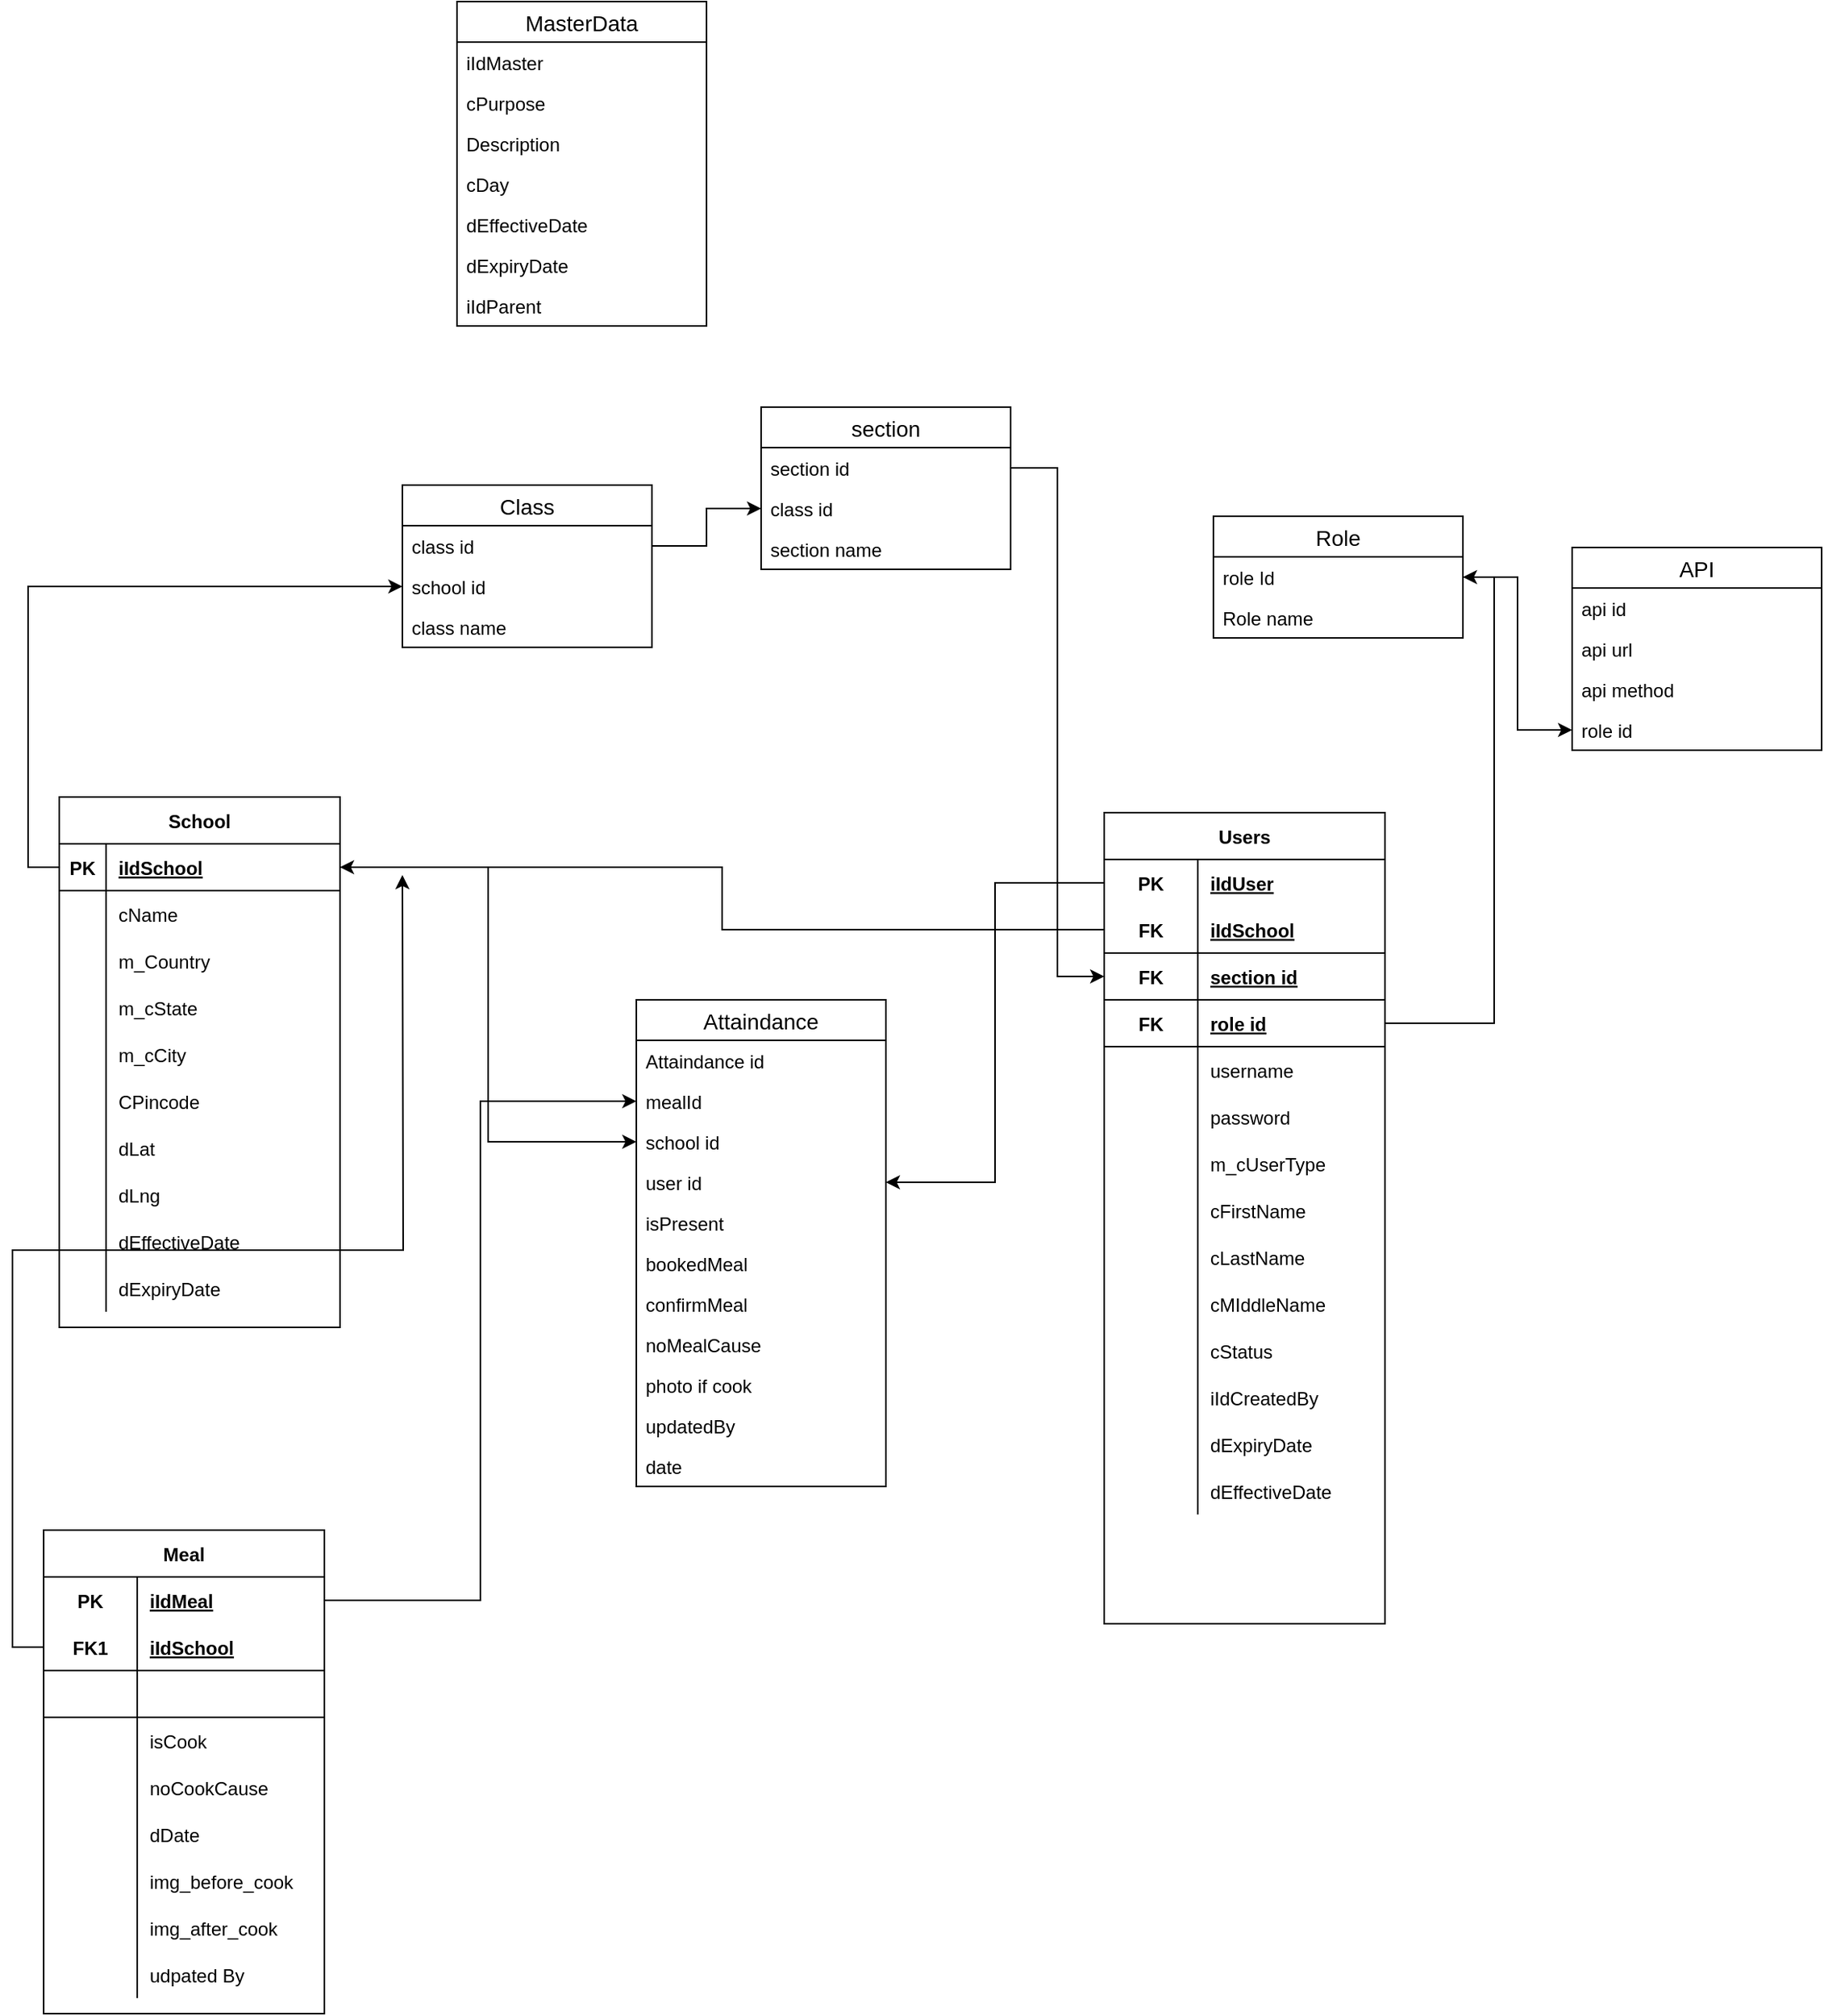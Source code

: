 <mxfile version="13.6.0" type="device"><diagram id="r-a2oNN50gfnunZ4ay-K" name="Page-1"><mxGraphModel dx="1958" dy="1501" grid="1" gridSize="10" guides="1" tooltips="1" connect="1" arrows="1" fold="1" page="1" pageScale="1" pageWidth="850" pageHeight="1100" math="0" shadow="0"><root><mxCell id="0"/><mxCell id="1" parent="0"/><mxCell id="1JGMLZ-4Tz2PDrWCv4mW-20" value="School" style="shape=table;startSize=30;container=1;collapsible=1;childLayout=tableLayout;fixedRows=1;rowLines=0;fontStyle=1;align=center;resizeLast=1;" parent="1" vertex="1"><mxGeometry x="10" y="-40" width="180" height="340" as="geometry"/></mxCell><mxCell id="1JGMLZ-4Tz2PDrWCv4mW-21" value="" style="shape=partialRectangle;collapsible=0;dropTarget=0;pointerEvents=0;fillColor=none;top=0;left=0;bottom=1;right=0;points=[[0,0.5],[1,0.5]];portConstraint=eastwest;" parent="1JGMLZ-4Tz2PDrWCv4mW-20" vertex="1"><mxGeometry y="30" width="180" height="30" as="geometry"/></mxCell><mxCell id="1JGMLZ-4Tz2PDrWCv4mW-22" value="PK" style="shape=partialRectangle;connectable=0;fillColor=none;top=0;left=0;bottom=0;right=0;fontStyle=1;overflow=hidden;" parent="1JGMLZ-4Tz2PDrWCv4mW-21" vertex="1"><mxGeometry width="30" height="30" as="geometry"/></mxCell><mxCell id="1JGMLZ-4Tz2PDrWCv4mW-23" value="iIdSchool" style="shape=partialRectangle;connectable=0;fillColor=none;top=0;left=0;bottom=0;right=0;align=left;spacingLeft=6;fontStyle=5;overflow=hidden;" parent="1JGMLZ-4Tz2PDrWCv4mW-21" vertex="1"><mxGeometry x="30" width="150" height="30" as="geometry"/></mxCell><mxCell id="1JGMLZ-4Tz2PDrWCv4mW-24" value="" style="shape=partialRectangle;collapsible=0;dropTarget=0;pointerEvents=0;fillColor=none;top=0;left=0;bottom=0;right=0;points=[[0,0.5],[1,0.5]];portConstraint=eastwest;" parent="1JGMLZ-4Tz2PDrWCv4mW-20" vertex="1"><mxGeometry y="60" width="180" height="30" as="geometry"/></mxCell><mxCell id="1JGMLZ-4Tz2PDrWCv4mW-25" value="" style="shape=partialRectangle;connectable=0;fillColor=none;top=0;left=0;bottom=0;right=0;editable=1;overflow=hidden;" parent="1JGMLZ-4Tz2PDrWCv4mW-24" vertex="1"><mxGeometry width="30" height="30" as="geometry"/></mxCell><mxCell id="1JGMLZ-4Tz2PDrWCv4mW-26" value="cName" style="shape=partialRectangle;connectable=0;fillColor=none;top=0;left=0;bottom=0;right=0;align=left;spacingLeft=6;overflow=hidden;" parent="1JGMLZ-4Tz2PDrWCv4mW-24" vertex="1"><mxGeometry x="30" width="150" height="30" as="geometry"/></mxCell><mxCell id="1JGMLZ-4Tz2PDrWCv4mW-27" value="" style="shape=partialRectangle;collapsible=0;dropTarget=0;pointerEvents=0;fillColor=none;top=0;left=0;bottom=0;right=0;points=[[0,0.5],[1,0.5]];portConstraint=eastwest;" parent="1JGMLZ-4Tz2PDrWCv4mW-20" vertex="1"><mxGeometry y="90" width="180" height="30" as="geometry"/></mxCell><mxCell id="1JGMLZ-4Tz2PDrWCv4mW-28" value="" style="shape=partialRectangle;connectable=0;fillColor=none;top=0;left=0;bottom=0;right=0;editable=1;overflow=hidden;" parent="1JGMLZ-4Tz2PDrWCv4mW-27" vertex="1"><mxGeometry width="30" height="30" as="geometry"/></mxCell><mxCell id="1JGMLZ-4Tz2PDrWCv4mW-29" value="m_Country" style="shape=partialRectangle;connectable=0;fillColor=none;top=0;left=0;bottom=0;right=0;align=left;spacingLeft=6;overflow=hidden;" parent="1JGMLZ-4Tz2PDrWCv4mW-27" vertex="1"><mxGeometry x="30" width="150" height="30" as="geometry"/></mxCell><mxCell id="1JGMLZ-4Tz2PDrWCv4mW-30" value="" style="shape=partialRectangle;collapsible=0;dropTarget=0;pointerEvents=0;fillColor=none;top=0;left=0;bottom=0;right=0;points=[[0,0.5],[1,0.5]];portConstraint=eastwest;" parent="1JGMLZ-4Tz2PDrWCv4mW-20" vertex="1"><mxGeometry y="120" width="180" height="30" as="geometry"/></mxCell><mxCell id="1JGMLZ-4Tz2PDrWCv4mW-31" value="" style="shape=partialRectangle;connectable=0;fillColor=none;top=0;left=0;bottom=0;right=0;editable=1;overflow=hidden;" parent="1JGMLZ-4Tz2PDrWCv4mW-30" vertex="1"><mxGeometry width="30" height="30" as="geometry"/></mxCell><mxCell id="1JGMLZ-4Tz2PDrWCv4mW-32" value="m_cState" style="shape=partialRectangle;connectable=0;fillColor=none;top=0;left=0;bottom=0;right=0;align=left;spacingLeft=6;overflow=hidden;" parent="1JGMLZ-4Tz2PDrWCv4mW-30" vertex="1"><mxGeometry x="30" width="150" height="30" as="geometry"/></mxCell><mxCell id="1JGMLZ-4Tz2PDrWCv4mW-33" value="" style="shape=partialRectangle;collapsible=0;dropTarget=0;pointerEvents=0;fillColor=none;top=0;left=0;bottom=0;right=0;points=[[0,0.5],[1,0.5]];portConstraint=eastwest;" parent="1JGMLZ-4Tz2PDrWCv4mW-20" vertex="1"><mxGeometry y="150" width="180" height="30" as="geometry"/></mxCell><mxCell id="1JGMLZ-4Tz2PDrWCv4mW-34" value="" style="shape=partialRectangle;connectable=0;fillColor=none;top=0;left=0;bottom=0;right=0;editable=1;overflow=hidden;" parent="1JGMLZ-4Tz2PDrWCv4mW-33" vertex="1"><mxGeometry width="30" height="30" as="geometry"/></mxCell><mxCell id="1JGMLZ-4Tz2PDrWCv4mW-35" value="m_cCity" style="shape=partialRectangle;connectable=0;fillColor=none;top=0;left=0;bottom=0;right=0;align=left;spacingLeft=6;overflow=hidden;" parent="1JGMLZ-4Tz2PDrWCv4mW-33" vertex="1"><mxGeometry x="30" width="150" height="30" as="geometry"/></mxCell><mxCell id="1JGMLZ-4Tz2PDrWCv4mW-36" value="" style="shape=partialRectangle;collapsible=0;dropTarget=0;pointerEvents=0;fillColor=none;top=0;left=0;bottom=0;right=0;points=[[0,0.5],[1,0.5]];portConstraint=eastwest;" parent="1JGMLZ-4Tz2PDrWCv4mW-20" vertex="1"><mxGeometry y="180" width="180" height="30" as="geometry"/></mxCell><mxCell id="1JGMLZ-4Tz2PDrWCv4mW-37" value="" style="shape=partialRectangle;connectable=0;fillColor=none;top=0;left=0;bottom=0;right=0;editable=1;overflow=hidden;" parent="1JGMLZ-4Tz2PDrWCv4mW-36" vertex="1"><mxGeometry width="30" height="30" as="geometry"/></mxCell><mxCell id="1JGMLZ-4Tz2PDrWCv4mW-38" value="CPincode" style="shape=partialRectangle;connectable=0;fillColor=none;top=0;left=0;bottom=0;right=0;align=left;spacingLeft=6;overflow=hidden;" parent="1JGMLZ-4Tz2PDrWCv4mW-36" vertex="1"><mxGeometry x="30" width="150" height="30" as="geometry"/></mxCell><mxCell id="1JGMLZ-4Tz2PDrWCv4mW-39" value="" style="shape=partialRectangle;collapsible=0;dropTarget=0;pointerEvents=0;fillColor=none;top=0;left=0;bottom=0;right=0;points=[[0,0.5],[1,0.5]];portConstraint=eastwest;" parent="1JGMLZ-4Tz2PDrWCv4mW-20" vertex="1"><mxGeometry y="210" width="180" height="30" as="geometry"/></mxCell><mxCell id="1JGMLZ-4Tz2PDrWCv4mW-40" value="" style="shape=partialRectangle;connectable=0;fillColor=none;top=0;left=0;bottom=0;right=0;editable=1;overflow=hidden;" parent="1JGMLZ-4Tz2PDrWCv4mW-39" vertex="1"><mxGeometry width="30" height="30" as="geometry"/></mxCell><mxCell id="1JGMLZ-4Tz2PDrWCv4mW-41" value="dLat" style="shape=partialRectangle;connectable=0;fillColor=none;top=0;left=0;bottom=0;right=0;align=left;spacingLeft=6;overflow=hidden;" parent="1JGMLZ-4Tz2PDrWCv4mW-39" vertex="1"><mxGeometry x="30" width="150" height="30" as="geometry"/></mxCell><mxCell id="1JGMLZ-4Tz2PDrWCv4mW-42" value="" style="shape=partialRectangle;collapsible=0;dropTarget=0;pointerEvents=0;fillColor=none;top=0;left=0;bottom=0;right=0;points=[[0,0.5],[1,0.5]];portConstraint=eastwest;" parent="1JGMLZ-4Tz2PDrWCv4mW-20" vertex="1"><mxGeometry y="240" width="180" height="30" as="geometry"/></mxCell><mxCell id="1JGMLZ-4Tz2PDrWCv4mW-43" value="" style="shape=partialRectangle;connectable=0;fillColor=none;top=0;left=0;bottom=0;right=0;editable=1;overflow=hidden;" parent="1JGMLZ-4Tz2PDrWCv4mW-42" vertex="1"><mxGeometry width="30" height="30" as="geometry"/></mxCell><mxCell id="1JGMLZ-4Tz2PDrWCv4mW-44" value="dLng" style="shape=partialRectangle;connectable=0;fillColor=none;top=0;left=0;bottom=0;right=0;align=left;spacingLeft=6;overflow=hidden;" parent="1JGMLZ-4Tz2PDrWCv4mW-42" vertex="1"><mxGeometry x="30" width="150" height="30" as="geometry"/></mxCell><mxCell id="1JGMLZ-4Tz2PDrWCv4mW-45" value="" style="shape=partialRectangle;collapsible=0;dropTarget=0;pointerEvents=0;fillColor=none;top=0;left=0;bottom=0;right=0;points=[[0,0.5],[1,0.5]];portConstraint=eastwest;" parent="1JGMLZ-4Tz2PDrWCv4mW-20" vertex="1"><mxGeometry y="270" width="180" height="30" as="geometry"/></mxCell><mxCell id="1JGMLZ-4Tz2PDrWCv4mW-46" value="" style="shape=partialRectangle;connectable=0;fillColor=none;top=0;left=0;bottom=0;right=0;editable=1;overflow=hidden;" parent="1JGMLZ-4Tz2PDrWCv4mW-45" vertex="1"><mxGeometry width="30" height="30" as="geometry"/></mxCell><mxCell id="1JGMLZ-4Tz2PDrWCv4mW-47" value="dEffectiveDate" style="shape=partialRectangle;connectable=0;fillColor=none;top=0;left=0;bottom=0;right=0;align=left;spacingLeft=6;overflow=hidden;" parent="1JGMLZ-4Tz2PDrWCv4mW-45" vertex="1"><mxGeometry x="30" width="150" height="30" as="geometry"/></mxCell><mxCell id="1JGMLZ-4Tz2PDrWCv4mW-48" value="" style="shape=partialRectangle;collapsible=0;dropTarget=0;pointerEvents=0;fillColor=none;top=0;left=0;bottom=0;right=0;points=[[0,0.5],[1,0.5]];portConstraint=eastwest;" parent="1JGMLZ-4Tz2PDrWCv4mW-20" vertex="1"><mxGeometry y="300" width="180" height="30" as="geometry"/></mxCell><mxCell id="1JGMLZ-4Tz2PDrWCv4mW-49" value="" style="shape=partialRectangle;connectable=0;fillColor=none;top=0;left=0;bottom=0;right=0;editable=1;overflow=hidden;" parent="1JGMLZ-4Tz2PDrWCv4mW-48" vertex="1"><mxGeometry width="30" height="30" as="geometry"/></mxCell><mxCell id="1JGMLZ-4Tz2PDrWCv4mW-50" value="dExpiryDate" style="shape=partialRectangle;connectable=0;fillColor=none;top=0;left=0;bottom=0;right=0;align=left;spacingLeft=6;overflow=hidden;" parent="1JGMLZ-4Tz2PDrWCv4mW-48" vertex="1"><mxGeometry x="30" width="150" height="30" as="geometry"/></mxCell><mxCell id="1JGMLZ-4Tz2PDrWCv4mW-148" style="edgeStyle=orthogonalEdgeStyle;rounded=0;orthogonalLoop=1;jettySize=auto;html=1;entryX=1;entryY=0.5;entryDx=0;entryDy=0;" parent="1" source="1JGMLZ-4Tz2PDrWCv4mW-55" target="1JGMLZ-4Tz2PDrWCv4mW-21" edge="1"><mxGeometry relative="1" as="geometry"/></mxCell><mxCell id="1JGMLZ-4Tz2PDrWCv4mW-149" style="edgeStyle=orthogonalEdgeStyle;rounded=0;orthogonalLoop=1;jettySize=auto;html=1;exitX=0;exitY=0.5;exitDx=0;exitDy=0;" parent="1" source="1JGMLZ-4Tz2PDrWCv4mW-126" edge="1"><mxGeometry relative="1" as="geometry"><mxPoint x="230" y="10" as="targetPoint"/></mxGeometry></mxCell><mxCell id="dFF-v2z0GswSnNMiigqG-16" value="section" style="swimlane;fontStyle=0;childLayout=stackLayout;horizontal=1;startSize=26;horizontalStack=0;resizeParent=1;resizeParentMax=0;resizeLast=0;collapsible=1;marginBottom=0;align=center;fontSize=14;" vertex="1" parent="1"><mxGeometry x="460" y="-290" width="160" height="104" as="geometry"/></mxCell><mxCell id="dFF-v2z0GswSnNMiigqG-17" value="section id" style="text;strokeColor=none;fillColor=none;spacingLeft=4;spacingRight=4;overflow=hidden;rotatable=0;points=[[0,0.5],[1,0.5]];portConstraint=eastwest;fontSize=12;" vertex="1" parent="dFF-v2z0GswSnNMiigqG-16"><mxGeometry y="26" width="160" height="26" as="geometry"/></mxCell><mxCell id="dFF-v2z0GswSnNMiigqG-18" value="class id" style="text;strokeColor=none;fillColor=none;spacingLeft=4;spacingRight=4;overflow=hidden;rotatable=0;points=[[0,0.5],[1,0.5]];portConstraint=eastwest;fontSize=12;" vertex="1" parent="dFF-v2z0GswSnNMiigqG-16"><mxGeometry y="52" width="160" height="26" as="geometry"/></mxCell><mxCell id="dFF-v2z0GswSnNMiigqG-19" value="section name" style="text;strokeColor=none;fillColor=none;spacingLeft=4;spacingRight=4;overflow=hidden;rotatable=0;points=[[0,0.5],[1,0.5]];portConstraint=eastwest;fontSize=12;" vertex="1" parent="dFF-v2z0GswSnNMiigqG-16"><mxGeometry y="78" width="160" height="26" as="geometry"/></mxCell><mxCell id="dFF-v2z0GswSnNMiigqG-23" style="edgeStyle=orthogonalEdgeStyle;rounded=0;orthogonalLoop=1;jettySize=auto;html=1;exitX=0;exitY=0.5;exitDx=0;exitDy=0;entryX=0;entryY=0.5;entryDx=0;entryDy=0;" edge="1" parent="1" source="1JGMLZ-4Tz2PDrWCv4mW-21" target="dFF-v2z0GswSnNMiigqG-6"><mxGeometry relative="1" as="geometry"/></mxCell><mxCell id="dFF-v2z0GswSnNMiigqG-4" value="Class" style="swimlane;fontStyle=0;childLayout=stackLayout;horizontal=1;startSize=26;horizontalStack=0;resizeParent=1;resizeParentMax=0;resizeLast=0;collapsible=1;marginBottom=0;align=center;fontSize=14;" vertex="1" parent="1"><mxGeometry x="230" y="-240" width="160" height="104" as="geometry"/></mxCell><mxCell id="dFF-v2z0GswSnNMiigqG-5" value="class id" style="text;strokeColor=none;fillColor=none;spacingLeft=4;spacingRight=4;overflow=hidden;rotatable=0;points=[[0,0.5],[1,0.5]];portConstraint=eastwest;fontSize=12;" vertex="1" parent="dFF-v2z0GswSnNMiigqG-4"><mxGeometry y="26" width="160" height="26" as="geometry"/></mxCell><mxCell id="dFF-v2z0GswSnNMiigqG-6" value="school id" style="text;strokeColor=none;fillColor=none;spacingLeft=4;spacingRight=4;overflow=hidden;rotatable=0;points=[[0,0.5],[1,0.5]];portConstraint=eastwest;fontSize=12;" vertex="1" parent="dFF-v2z0GswSnNMiigqG-4"><mxGeometry y="52" width="160" height="26" as="geometry"/></mxCell><mxCell id="dFF-v2z0GswSnNMiigqG-15" value="class name" style="text;strokeColor=none;fillColor=none;spacingLeft=4;spacingRight=4;overflow=hidden;rotatable=0;points=[[0,0.5],[1,0.5]];portConstraint=eastwest;fontSize=12;" vertex="1" parent="dFF-v2z0GswSnNMiigqG-4"><mxGeometry y="78" width="160" height="26" as="geometry"/></mxCell><mxCell id="dFF-v2z0GswSnNMiigqG-24" style="edgeStyle=orthogonalEdgeStyle;rounded=0;orthogonalLoop=1;jettySize=auto;html=1;exitX=1;exitY=0.5;exitDx=0;exitDy=0;entryX=0;entryY=0.5;entryDx=0;entryDy=0;" edge="1" parent="1" source="dFF-v2z0GswSnNMiigqG-5" target="dFF-v2z0GswSnNMiigqG-18"><mxGeometry relative="1" as="geometry"/></mxCell><mxCell id="dFF-v2z0GswSnNMiigqG-25" style="edgeStyle=orthogonalEdgeStyle;rounded=0;orthogonalLoop=1;jettySize=auto;html=1;exitX=1;exitY=0.5;exitDx=0;exitDy=0;" edge="1" parent="1" source="dFF-v2z0GswSnNMiigqG-17" target="dFF-v2z0GswSnNMiigqG-20"><mxGeometry relative="1" as="geometry"/></mxCell><mxCell id="1JGMLZ-4Tz2PDrWCv4mW-122" value="Meal" style="shape=table;startSize=30;container=1;collapsible=1;childLayout=tableLayout;fixedRows=1;rowLines=0;fontStyle=1;align=center;resizeLast=1;" parent="1" vertex="1"><mxGeometry y="430" width="180" height="310" as="geometry"/></mxCell><mxCell id="1JGMLZ-4Tz2PDrWCv4mW-123" value="" style="shape=partialRectangle;collapsible=0;dropTarget=0;pointerEvents=0;fillColor=none;top=0;left=0;bottom=0;right=0;points=[[0,0.5],[1,0.5]];portConstraint=eastwest;" parent="1JGMLZ-4Tz2PDrWCv4mW-122" vertex="1"><mxGeometry y="30" width="180" height="30" as="geometry"/></mxCell><mxCell id="1JGMLZ-4Tz2PDrWCv4mW-124" value="PK" style="shape=partialRectangle;connectable=0;fillColor=none;top=0;left=0;bottom=0;right=0;fontStyle=1;overflow=hidden;" parent="1JGMLZ-4Tz2PDrWCv4mW-123" vertex="1"><mxGeometry width="60" height="30" as="geometry"/></mxCell><mxCell id="1JGMLZ-4Tz2PDrWCv4mW-125" value="iIdMeal" style="shape=partialRectangle;connectable=0;fillColor=none;top=0;left=0;bottom=0;right=0;align=left;spacingLeft=6;fontStyle=5;overflow=hidden;" parent="1JGMLZ-4Tz2PDrWCv4mW-123" vertex="1"><mxGeometry x="60" width="120" height="30" as="geometry"/></mxCell><mxCell id="1JGMLZ-4Tz2PDrWCv4mW-126" value="" style="shape=partialRectangle;collapsible=0;dropTarget=0;pointerEvents=0;fillColor=none;top=0;left=0;bottom=1;right=0;points=[[0,0.5],[1,0.5]];portConstraint=eastwest;" parent="1JGMLZ-4Tz2PDrWCv4mW-122" vertex="1"><mxGeometry y="60" width="180" height="30" as="geometry"/></mxCell><mxCell id="1JGMLZ-4Tz2PDrWCv4mW-127" value="FK1" style="shape=partialRectangle;connectable=0;fillColor=none;top=0;left=0;bottom=0;right=0;fontStyle=1;overflow=hidden;" parent="1JGMLZ-4Tz2PDrWCv4mW-126" vertex="1"><mxGeometry width="60" height="30" as="geometry"/></mxCell><mxCell id="1JGMLZ-4Tz2PDrWCv4mW-128" value="iIdSchool" style="shape=partialRectangle;connectable=0;fillColor=none;top=0;left=0;bottom=0;right=0;align=left;spacingLeft=6;fontStyle=5;overflow=hidden;" parent="1JGMLZ-4Tz2PDrWCv4mW-126" vertex="1"><mxGeometry x="60" width="120" height="30" as="geometry"/></mxCell><mxCell id="1JGMLZ-4Tz2PDrWCv4mW-135" value="" style="shape=partialRectangle;collapsible=0;dropTarget=0;pointerEvents=0;fillColor=none;top=0;left=0;bottom=1;right=0;points=[[0,0.5],[1,0.5]];portConstraint=eastwest;" parent="1JGMLZ-4Tz2PDrWCv4mW-122" vertex="1"><mxGeometry y="90" width="180" height="30" as="geometry"/></mxCell><mxCell id="1JGMLZ-4Tz2PDrWCv4mW-136" value="" style="shape=partialRectangle;connectable=0;fillColor=none;top=0;left=0;bottom=0;right=0;fontStyle=1;overflow=hidden;" parent="1JGMLZ-4Tz2PDrWCv4mW-135" vertex="1"><mxGeometry width="60" height="30" as="geometry"/></mxCell><mxCell id="1JGMLZ-4Tz2PDrWCv4mW-137" value="" style="shape=partialRectangle;connectable=0;fillColor=none;top=0;left=0;bottom=0;right=0;align=left;spacingLeft=6;fontStyle=5;overflow=hidden;" parent="1JGMLZ-4Tz2PDrWCv4mW-135" vertex="1"><mxGeometry x="60" width="120" height="30" as="geometry"/></mxCell><mxCell id="1JGMLZ-4Tz2PDrWCv4mW-129" value="" style="shape=partialRectangle;collapsible=0;dropTarget=0;pointerEvents=0;fillColor=none;top=0;left=0;bottom=0;right=0;points=[[0,0.5],[1,0.5]];portConstraint=eastwest;" parent="1JGMLZ-4Tz2PDrWCv4mW-122" vertex="1"><mxGeometry y="120" width="180" height="30" as="geometry"/></mxCell><mxCell id="1JGMLZ-4Tz2PDrWCv4mW-130" value="" style="shape=partialRectangle;connectable=0;fillColor=none;top=0;left=0;bottom=0;right=0;editable=1;overflow=hidden;" parent="1JGMLZ-4Tz2PDrWCv4mW-129" vertex="1"><mxGeometry width="60" height="30" as="geometry"/></mxCell><mxCell id="1JGMLZ-4Tz2PDrWCv4mW-131" value="isCook" style="shape=partialRectangle;connectable=0;fillColor=none;top=0;left=0;bottom=0;right=0;align=left;spacingLeft=6;overflow=hidden;" parent="1JGMLZ-4Tz2PDrWCv4mW-129" vertex="1"><mxGeometry x="60" width="120" height="30" as="geometry"/></mxCell><mxCell id="1JGMLZ-4Tz2PDrWCv4mW-132" value="" style="shape=partialRectangle;collapsible=0;dropTarget=0;pointerEvents=0;fillColor=none;top=0;left=0;bottom=0;right=0;points=[[0,0.5],[1,0.5]];portConstraint=eastwest;" parent="1JGMLZ-4Tz2PDrWCv4mW-122" vertex="1"><mxGeometry y="150" width="180" height="30" as="geometry"/></mxCell><mxCell id="1JGMLZ-4Tz2PDrWCv4mW-133" value="" style="shape=partialRectangle;connectable=0;fillColor=none;top=0;left=0;bottom=0;right=0;editable=1;overflow=hidden;" parent="1JGMLZ-4Tz2PDrWCv4mW-132" vertex="1"><mxGeometry width="60" height="30" as="geometry"/></mxCell><mxCell id="1JGMLZ-4Tz2PDrWCv4mW-134" value="noCookCause" style="shape=partialRectangle;connectable=0;fillColor=none;top=0;left=0;bottom=0;right=0;align=left;spacingLeft=6;overflow=hidden;" parent="1JGMLZ-4Tz2PDrWCv4mW-132" vertex="1"><mxGeometry x="60" width="120" height="30" as="geometry"/></mxCell><mxCell id="1JGMLZ-4Tz2PDrWCv4mW-138" value="" style="shape=partialRectangle;collapsible=0;dropTarget=0;pointerEvents=0;fillColor=none;top=0;left=0;bottom=0;right=0;points=[[0,0.5],[1,0.5]];portConstraint=eastwest;" parent="1JGMLZ-4Tz2PDrWCv4mW-122" vertex="1"><mxGeometry y="180" width="180" height="30" as="geometry"/></mxCell><mxCell id="1JGMLZ-4Tz2PDrWCv4mW-139" value="" style="shape=partialRectangle;connectable=0;fillColor=none;top=0;left=0;bottom=0;right=0;editable=1;overflow=hidden;" parent="1JGMLZ-4Tz2PDrWCv4mW-138" vertex="1"><mxGeometry width="60" height="30" as="geometry"/></mxCell><mxCell id="1JGMLZ-4Tz2PDrWCv4mW-140" value="dDate" style="shape=partialRectangle;connectable=0;fillColor=none;top=0;left=0;bottom=0;right=0;align=left;spacingLeft=6;overflow=hidden;" parent="1JGMLZ-4Tz2PDrWCv4mW-138" vertex="1"><mxGeometry x="60" width="120" height="30" as="geometry"/></mxCell><mxCell id="1JGMLZ-4Tz2PDrWCv4mW-142" value="" style="shape=partialRectangle;collapsible=0;dropTarget=0;pointerEvents=0;fillColor=none;top=0;left=0;bottom=0;right=0;points=[[0,0.5],[1,0.5]];portConstraint=eastwest;" parent="1JGMLZ-4Tz2PDrWCv4mW-122" vertex="1"><mxGeometry y="210" width="180" height="30" as="geometry"/></mxCell><mxCell id="1JGMLZ-4Tz2PDrWCv4mW-143" value="" style="shape=partialRectangle;connectable=0;fillColor=none;top=0;left=0;bottom=0;right=0;editable=1;overflow=hidden;" parent="1JGMLZ-4Tz2PDrWCv4mW-142" vertex="1"><mxGeometry width="60" height="30" as="geometry"/></mxCell><mxCell id="1JGMLZ-4Tz2PDrWCv4mW-144" value="img_before_cook" style="shape=partialRectangle;connectable=0;fillColor=none;top=0;left=0;bottom=0;right=0;align=left;spacingLeft=6;overflow=hidden;" parent="1JGMLZ-4Tz2PDrWCv4mW-142" vertex="1"><mxGeometry x="60" width="120" height="30" as="geometry"/></mxCell><mxCell id="1JGMLZ-4Tz2PDrWCv4mW-145" value="" style="shape=partialRectangle;collapsible=0;dropTarget=0;pointerEvents=0;fillColor=none;top=0;left=0;bottom=0;right=0;points=[[0,0.5],[1,0.5]];portConstraint=eastwest;" parent="1JGMLZ-4Tz2PDrWCv4mW-122" vertex="1"><mxGeometry y="240" width="180" height="30" as="geometry"/></mxCell><mxCell id="1JGMLZ-4Tz2PDrWCv4mW-146" value="" style="shape=partialRectangle;connectable=0;fillColor=none;top=0;left=0;bottom=0;right=0;editable=1;overflow=hidden;" parent="1JGMLZ-4Tz2PDrWCv4mW-145" vertex="1"><mxGeometry width="60" height="30" as="geometry"/></mxCell><mxCell id="1JGMLZ-4Tz2PDrWCv4mW-147" value="img_after_cook" style="shape=partialRectangle;connectable=0;fillColor=none;top=0;left=0;bottom=0;right=0;align=left;spacingLeft=6;overflow=hidden;" parent="1JGMLZ-4Tz2PDrWCv4mW-145" vertex="1"><mxGeometry x="60" width="120" height="30" as="geometry"/></mxCell><mxCell id="dFF-v2z0GswSnNMiigqG-1" value="" style="shape=partialRectangle;collapsible=0;dropTarget=0;pointerEvents=0;fillColor=none;top=0;left=0;bottom=0;right=0;points=[[0,0.5],[1,0.5]];portConstraint=eastwest;" vertex="1" parent="1JGMLZ-4Tz2PDrWCv4mW-122"><mxGeometry y="270" width="180" height="30" as="geometry"/></mxCell><mxCell id="dFF-v2z0GswSnNMiigqG-2" value="" style="shape=partialRectangle;connectable=0;fillColor=none;top=0;left=0;bottom=0;right=0;editable=1;overflow=hidden;" vertex="1" parent="dFF-v2z0GswSnNMiigqG-1"><mxGeometry width="60" height="30" as="geometry"/></mxCell><mxCell id="dFF-v2z0GswSnNMiigqG-3" value="udpated By" style="shape=partialRectangle;connectable=0;fillColor=none;top=0;left=0;bottom=0;right=0;align=left;spacingLeft=6;overflow=hidden;" vertex="1" parent="dFF-v2z0GswSnNMiigqG-1"><mxGeometry x="60" width="120" height="30" as="geometry"/></mxCell><mxCell id="1JGMLZ-4Tz2PDrWCv4mW-51" value="Users" style="shape=table;startSize=30;container=1;collapsible=1;childLayout=tableLayout;fixedRows=1;rowLines=0;fontStyle=1;align=center;resizeLast=1;" parent="1" vertex="1"><mxGeometry x="680" y="-30" width="180" height="520" as="geometry"/></mxCell><mxCell id="1JGMLZ-4Tz2PDrWCv4mW-52" value="" style="shape=partialRectangle;collapsible=0;dropTarget=0;pointerEvents=0;fillColor=none;top=0;left=0;bottom=0;right=0;points=[[0,0.5],[1,0.5]];portConstraint=eastwest;" parent="1JGMLZ-4Tz2PDrWCv4mW-51" vertex="1"><mxGeometry y="30" width="180" height="30" as="geometry"/></mxCell><mxCell id="1JGMLZ-4Tz2PDrWCv4mW-53" value="PK" style="shape=partialRectangle;connectable=0;fillColor=none;top=0;left=0;bottom=0;right=0;fontStyle=1;overflow=hidden;" parent="1JGMLZ-4Tz2PDrWCv4mW-52" vertex="1"><mxGeometry width="60" height="30" as="geometry"/></mxCell><mxCell id="1JGMLZ-4Tz2PDrWCv4mW-54" value="iIdUser" style="shape=partialRectangle;connectable=0;fillColor=none;top=0;left=0;bottom=0;right=0;align=left;spacingLeft=6;fontStyle=5;overflow=hidden;" parent="1JGMLZ-4Tz2PDrWCv4mW-52" vertex="1"><mxGeometry x="60" width="120" height="30" as="geometry"/></mxCell><mxCell id="1JGMLZ-4Tz2PDrWCv4mW-55" value="" style="shape=partialRectangle;collapsible=0;dropTarget=0;pointerEvents=0;fillColor=none;top=0;left=0;bottom=1;right=0;points=[[0,0.5],[1,0.5]];portConstraint=eastwest;" parent="1JGMLZ-4Tz2PDrWCv4mW-51" vertex="1"><mxGeometry y="60" width="180" height="30" as="geometry"/></mxCell><mxCell id="1JGMLZ-4Tz2PDrWCv4mW-56" value="FK" style="shape=partialRectangle;connectable=0;fillColor=none;top=0;left=0;bottom=0;right=0;fontStyle=1;overflow=hidden;" parent="1JGMLZ-4Tz2PDrWCv4mW-55" vertex="1"><mxGeometry width="60" height="30" as="geometry"/></mxCell><mxCell id="1JGMLZ-4Tz2PDrWCv4mW-57" value="iIdSchool" style="shape=partialRectangle;connectable=0;fillColor=none;top=0;left=0;bottom=0;right=0;align=left;spacingLeft=6;fontStyle=5;overflow=hidden;" parent="1JGMLZ-4Tz2PDrWCv4mW-55" vertex="1"><mxGeometry x="60" width="120" height="30" as="geometry"/></mxCell><mxCell id="dFF-v2z0GswSnNMiigqG-20" value="" style="shape=partialRectangle;collapsible=0;dropTarget=0;pointerEvents=0;fillColor=none;top=0;left=0;bottom=1;right=0;points=[[0,0.5],[1,0.5]];portConstraint=eastwest;" vertex="1" parent="1JGMLZ-4Tz2PDrWCv4mW-51"><mxGeometry y="90" width="180" height="30" as="geometry"/></mxCell><mxCell id="dFF-v2z0GswSnNMiigqG-21" value="FK" style="shape=partialRectangle;connectable=0;fillColor=none;top=0;left=0;bottom=0;right=0;fontStyle=1;overflow=hidden;" vertex="1" parent="dFF-v2z0GswSnNMiigqG-20"><mxGeometry width="60" height="30" as="geometry"/></mxCell><mxCell id="dFF-v2z0GswSnNMiigqG-22" value="section id" style="shape=partialRectangle;connectable=0;fillColor=none;top=0;left=0;bottom=0;right=0;align=left;spacingLeft=6;fontStyle=5;overflow=hidden;" vertex="1" parent="dFF-v2z0GswSnNMiigqG-20"><mxGeometry x="60" width="120" height="30" as="geometry"/></mxCell><mxCell id="dFF-v2z0GswSnNMiigqG-103" value="" style="shape=partialRectangle;collapsible=0;dropTarget=0;pointerEvents=0;fillColor=none;top=0;left=0;bottom=1;right=0;points=[[0,0.5],[1,0.5]];portConstraint=eastwest;" vertex="1" parent="1JGMLZ-4Tz2PDrWCv4mW-51"><mxGeometry y="120" width="180" height="30" as="geometry"/></mxCell><mxCell id="dFF-v2z0GswSnNMiigqG-104" value="FK" style="shape=partialRectangle;connectable=0;fillColor=none;top=0;left=0;bottom=0;right=0;fontStyle=1;overflow=hidden;" vertex="1" parent="dFF-v2z0GswSnNMiigqG-103"><mxGeometry width="60" height="30" as="geometry"/></mxCell><mxCell id="dFF-v2z0GswSnNMiigqG-105" value="role id" style="shape=partialRectangle;connectable=0;fillColor=none;top=0;left=0;bottom=0;right=0;align=left;spacingLeft=6;fontStyle=5;overflow=hidden;" vertex="1" parent="dFF-v2z0GswSnNMiigqG-103"><mxGeometry x="60" width="120" height="30" as="geometry"/></mxCell><mxCell id="1JGMLZ-4Tz2PDrWCv4mW-58" value="" style="shape=partialRectangle;collapsible=0;dropTarget=0;pointerEvents=0;fillColor=none;top=0;left=0;bottom=0;right=0;points=[[0,0.5],[1,0.5]];portConstraint=eastwest;" parent="1JGMLZ-4Tz2PDrWCv4mW-51" vertex="1"><mxGeometry y="150" width="180" height="30" as="geometry"/></mxCell><mxCell id="1JGMLZ-4Tz2PDrWCv4mW-59" value="" style="shape=partialRectangle;connectable=0;fillColor=none;top=0;left=0;bottom=0;right=0;editable=1;overflow=hidden;" parent="1JGMLZ-4Tz2PDrWCv4mW-58" vertex="1"><mxGeometry width="60" height="30" as="geometry"/></mxCell><mxCell id="1JGMLZ-4Tz2PDrWCv4mW-60" value="username" style="shape=partialRectangle;connectable=0;fillColor=none;top=0;left=0;bottom=0;right=0;align=left;spacingLeft=6;overflow=hidden;" parent="1JGMLZ-4Tz2PDrWCv4mW-58" vertex="1"><mxGeometry x="60" width="120" height="30" as="geometry"/></mxCell><mxCell id="1JGMLZ-4Tz2PDrWCv4mW-61" value="" style="shape=partialRectangle;collapsible=0;dropTarget=0;pointerEvents=0;fillColor=none;top=0;left=0;bottom=0;right=0;points=[[0,0.5],[1,0.5]];portConstraint=eastwest;" parent="1JGMLZ-4Tz2PDrWCv4mW-51" vertex="1"><mxGeometry y="180" width="180" height="30" as="geometry"/></mxCell><mxCell id="1JGMLZ-4Tz2PDrWCv4mW-62" value="" style="shape=partialRectangle;connectable=0;fillColor=none;top=0;left=0;bottom=0;right=0;editable=1;overflow=hidden;" parent="1JGMLZ-4Tz2PDrWCv4mW-61" vertex="1"><mxGeometry width="60" height="30" as="geometry"/></mxCell><mxCell id="1JGMLZ-4Tz2PDrWCv4mW-63" value="password" style="shape=partialRectangle;connectable=0;fillColor=none;top=0;left=0;bottom=0;right=0;align=left;spacingLeft=6;overflow=hidden;" parent="1JGMLZ-4Tz2PDrWCv4mW-61" vertex="1"><mxGeometry x="60" width="120" height="30" as="geometry"/></mxCell><mxCell id="1JGMLZ-4Tz2PDrWCv4mW-64" value="" style="shape=partialRectangle;collapsible=0;dropTarget=0;pointerEvents=0;fillColor=none;top=0;left=0;bottom=0;right=0;points=[[0,0.5],[1,0.5]];portConstraint=eastwest;" parent="1JGMLZ-4Tz2PDrWCv4mW-51" vertex="1"><mxGeometry y="210" width="180" height="30" as="geometry"/></mxCell><mxCell id="1JGMLZ-4Tz2PDrWCv4mW-65" value="" style="shape=partialRectangle;connectable=0;fillColor=none;top=0;left=0;bottom=0;right=0;editable=1;overflow=hidden;" parent="1JGMLZ-4Tz2PDrWCv4mW-64" vertex="1"><mxGeometry width="60" height="30" as="geometry"/></mxCell><mxCell id="1JGMLZ-4Tz2PDrWCv4mW-66" value="m_cUserType" style="shape=partialRectangle;connectable=0;fillColor=none;top=0;left=0;bottom=0;right=0;align=left;spacingLeft=6;overflow=hidden;" parent="1JGMLZ-4Tz2PDrWCv4mW-64" vertex="1"><mxGeometry x="60" width="120" height="30" as="geometry"/></mxCell><mxCell id="1JGMLZ-4Tz2PDrWCv4mW-67" value="" style="shape=partialRectangle;collapsible=0;dropTarget=0;pointerEvents=0;fillColor=none;top=0;left=0;bottom=0;right=0;points=[[0,0.5],[1,0.5]];portConstraint=eastwest;" parent="1JGMLZ-4Tz2PDrWCv4mW-51" vertex="1"><mxGeometry y="240" width="180" height="30" as="geometry"/></mxCell><mxCell id="1JGMLZ-4Tz2PDrWCv4mW-68" value="" style="shape=partialRectangle;connectable=0;fillColor=none;top=0;left=0;bottom=0;right=0;editable=1;overflow=hidden;" parent="1JGMLZ-4Tz2PDrWCv4mW-67" vertex="1"><mxGeometry width="60" height="30" as="geometry"/></mxCell><mxCell id="1JGMLZ-4Tz2PDrWCv4mW-69" value="cFirstName" style="shape=partialRectangle;connectable=0;fillColor=none;top=0;left=0;bottom=0;right=0;align=left;spacingLeft=6;overflow=hidden;" parent="1JGMLZ-4Tz2PDrWCv4mW-67" vertex="1"><mxGeometry x="60" width="120" height="30" as="geometry"/></mxCell><mxCell id="1JGMLZ-4Tz2PDrWCv4mW-70" value="" style="shape=partialRectangle;collapsible=0;dropTarget=0;pointerEvents=0;fillColor=none;top=0;left=0;bottom=0;right=0;points=[[0,0.5],[1,0.5]];portConstraint=eastwest;" parent="1JGMLZ-4Tz2PDrWCv4mW-51" vertex="1"><mxGeometry y="270" width="180" height="30" as="geometry"/></mxCell><mxCell id="1JGMLZ-4Tz2PDrWCv4mW-71" value="" style="shape=partialRectangle;connectable=0;fillColor=none;top=0;left=0;bottom=0;right=0;editable=1;overflow=hidden;" parent="1JGMLZ-4Tz2PDrWCv4mW-70" vertex="1"><mxGeometry width="60" height="30" as="geometry"/></mxCell><mxCell id="1JGMLZ-4Tz2PDrWCv4mW-72" value="cLastName" style="shape=partialRectangle;connectable=0;fillColor=none;top=0;left=0;bottom=0;right=0;align=left;spacingLeft=6;overflow=hidden;" parent="1JGMLZ-4Tz2PDrWCv4mW-70" vertex="1"><mxGeometry x="60" width="120" height="30" as="geometry"/></mxCell><mxCell id="1JGMLZ-4Tz2PDrWCv4mW-73" value="" style="shape=partialRectangle;collapsible=0;dropTarget=0;pointerEvents=0;fillColor=none;top=0;left=0;bottom=0;right=0;points=[[0,0.5],[1,0.5]];portConstraint=eastwest;" parent="1JGMLZ-4Tz2PDrWCv4mW-51" vertex="1"><mxGeometry y="300" width="180" height="30" as="geometry"/></mxCell><mxCell id="1JGMLZ-4Tz2PDrWCv4mW-74" value="" style="shape=partialRectangle;connectable=0;fillColor=none;top=0;left=0;bottom=0;right=0;editable=1;overflow=hidden;" parent="1JGMLZ-4Tz2PDrWCv4mW-73" vertex="1"><mxGeometry width="60" height="30" as="geometry"/></mxCell><mxCell id="1JGMLZ-4Tz2PDrWCv4mW-75" value="cMIddleName" style="shape=partialRectangle;connectable=0;fillColor=none;top=0;left=0;bottom=0;right=0;align=left;spacingLeft=6;overflow=hidden;" parent="1JGMLZ-4Tz2PDrWCv4mW-73" vertex="1"><mxGeometry x="60" width="120" height="30" as="geometry"/></mxCell><mxCell id="1JGMLZ-4Tz2PDrWCv4mW-77" value="" style="shape=partialRectangle;collapsible=0;dropTarget=0;pointerEvents=0;fillColor=none;top=0;left=0;bottom=0;right=0;points=[[0,0.5],[1,0.5]];portConstraint=eastwest;" parent="1JGMLZ-4Tz2PDrWCv4mW-51" vertex="1"><mxGeometry y="330" width="180" height="30" as="geometry"/></mxCell><mxCell id="1JGMLZ-4Tz2PDrWCv4mW-78" value="" style="shape=partialRectangle;connectable=0;fillColor=none;top=0;left=0;bottom=0;right=0;editable=1;overflow=hidden;" parent="1JGMLZ-4Tz2PDrWCv4mW-77" vertex="1"><mxGeometry width="60" height="30" as="geometry"/></mxCell><mxCell id="1JGMLZ-4Tz2PDrWCv4mW-79" value="cStatus" style="shape=partialRectangle;connectable=0;fillColor=none;top=0;left=0;bottom=0;right=0;align=left;spacingLeft=6;overflow=hidden;" parent="1JGMLZ-4Tz2PDrWCv4mW-77" vertex="1"><mxGeometry x="60" width="120" height="30" as="geometry"/></mxCell><mxCell id="1JGMLZ-4Tz2PDrWCv4mW-86" value="" style="shape=partialRectangle;collapsible=0;dropTarget=0;pointerEvents=0;fillColor=none;top=0;left=0;bottom=0;right=0;points=[[0,0.5],[1,0.5]];portConstraint=eastwest;" parent="1JGMLZ-4Tz2PDrWCv4mW-51" vertex="1"><mxGeometry y="360" width="180" height="30" as="geometry"/></mxCell><mxCell id="1JGMLZ-4Tz2PDrWCv4mW-87" value="" style="shape=partialRectangle;connectable=0;fillColor=none;top=0;left=0;bottom=0;right=0;editable=1;overflow=hidden;" parent="1JGMLZ-4Tz2PDrWCv4mW-86" vertex="1"><mxGeometry width="60" height="30" as="geometry"/></mxCell><mxCell id="1JGMLZ-4Tz2PDrWCv4mW-88" value="iIdCreatedBy" style="shape=partialRectangle;connectable=0;fillColor=none;top=0;left=0;bottom=0;right=0;align=left;spacingLeft=6;overflow=hidden;" parent="1JGMLZ-4Tz2PDrWCv4mW-86" vertex="1"><mxGeometry x="60" width="120" height="30" as="geometry"/></mxCell><mxCell id="1JGMLZ-4Tz2PDrWCv4mW-80" value="" style="shape=partialRectangle;collapsible=0;dropTarget=0;pointerEvents=0;fillColor=none;top=0;left=0;bottom=0;right=0;points=[[0,0.5],[1,0.5]];portConstraint=eastwest;" parent="1JGMLZ-4Tz2PDrWCv4mW-51" vertex="1"><mxGeometry y="390" width="180" height="30" as="geometry"/></mxCell><mxCell id="1JGMLZ-4Tz2PDrWCv4mW-81" value="" style="shape=partialRectangle;connectable=0;fillColor=none;top=0;left=0;bottom=0;right=0;editable=1;overflow=hidden;" parent="1JGMLZ-4Tz2PDrWCv4mW-80" vertex="1"><mxGeometry width="60" height="30" as="geometry"/></mxCell><mxCell id="1JGMLZ-4Tz2PDrWCv4mW-82" value="dExpiryDate" style="shape=partialRectangle;connectable=0;fillColor=none;top=0;left=0;bottom=0;right=0;align=left;spacingLeft=6;overflow=hidden;" parent="1JGMLZ-4Tz2PDrWCv4mW-80" vertex="1"><mxGeometry x="60" width="120" height="30" as="geometry"/></mxCell><mxCell id="1JGMLZ-4Tz2PDrWCv4mW-83" value="" style="shape=partialRectangle;collapsible=0;dropTarget=0;pointerEvents=0;fillColor=none;top=0;left=0;bottom=0;right=0;points=[[0,0.5],[1,0.5]];portConstraint=eastwest;" parent="1JGMLZ-4Tz2PDrWCv4mW-51" vertex="1"><mxGeometry y="420" width="180" height="30" as="geometry"/></mxCell><mxCell id="1JGMLZ-4Tz2PDrWCv4mW-84" value="" style="shape=partialRectangle;connectable=0;fillColor=none;top=0;left=0;bottom=0;right=0;editable=1;overflow=hidden;" parent="1JGMLZ-4Tz2PDrWCv4mW-83" vertex="1"><mxGeometry width="60" height="30" as="geometry"/></mxCell><mxCell id="1JGMLZ-4Tz2PDrWCv4mW-85" value="dEffectiveDate" style="shape=partialRectangle;connectable=0;fillColor=none;top=0;left=0;bottom=0;right=0;align=left;spacingLeft=6;overflow=hidden;" parent="1JGMLZ-4Tz2PDrWCv4mW-83" vertex="1"><mxGeometry x="60" width="120" height="30" as="geometry"/></mxCell><mxCell id="1JGMLZ-4Tz2PDrWCv4mW-14" value="MasterData" style="swimlane;fontStyle=0;childLayout=stackLayout;horizontal=1;startSize=26;horizontalStack=0;resizeParent=1;resizeParentMax=0;resizeLast=0;collapsible=1;marginBottom=0;align=center;fontSize=14;" parent="1" vertex="1"><mxGeometry x="265" y="-550" width="160" height="208" as="geometry"/></mxCell><mxCell id="1JGMLZ-4Tz2PDrWCv4mW-15" value="iIdMaster" style="text;strokeColor=none;fillColor=none;spacingLeft=4;spacingRight=4;overflow=hidden;rotatable=0;points=[[0,0.5],[1,0.5]];portConstraint=eastwest;fontSize=12;" parent="1JGMLZ-4Tz2PDrWCv4mW-14" vertex="1"><mxGeometry y="26" width="160" height="26" as="geometry"/></mxCell><mxCell id="1JGMLZ-4Tz2PDrWCv4mW-16" value="cPurpose" style="text;strokeColor=none;fillColor=none;spacingLeft=4;spacingRight=4;overflow=hidden;rotatable=0;points=[[0,0.5],[1,0.5]];portConstraint=eastwest;fontSize=12;" parent="1JGMLZ-4Tz2PDrWCv4mW-14" vertex="1"><mxGeometry y="52" width="160" height="26" as="geometry"/></mxCell><mxCell id="1JGMLZ-4Tz2PDrWCv4mW-17" value="Description&#10;" style="text;strokeColor=none;fillColor=none;spacingLeft=4;spacingRight=4;overflow=hidden;rotatable=0;points=[[0,0.5],[1,0.5]];portConstraint=eastwest;fontSize=12;" parent="1JGMLZ-4Tz2PDrWCv4mW-14" vertex="1"><mxGeometry y="78" width="160" height="26" as="geometry"/></mxCell><mxCell id="1JGMLZ-4Tz2PDrWCv4mW-141" value="cDay" style="text;strokeColor=none;fillColor=none;spacingLeft=4;spacingRight=4;overflow=hidden;rotatable=0;points=[[0,0.5],[1,0.5]];portConstraint=eastwest;fontSize=12;" parent="1JGMLZ-4Tz2PDrWCv4mW-14" vertex="1"><mxGeometry y="104" width="160" height="26" as="geometry"/></mxCell><mxCell id="1JGMLZ-4Tz2PDrWCv4mW-18" value="dEffectiveDate" style="text;strokeColor=none;fillColor=none;spacingLeft=4;spacingRight=4;overflow=hidden;rotatable=0;points=[[0,0.5],[1,0.5]];portConstraint=eastwest;fontSize=12;" parent="1JGMLZ-4Tz2PDrWCv4mW-14" vertex="1"><mxGeometry y="130" width="160" height="26" as="geometry"/></mxCell><mxCell id="1JGMLZ-4Tz2PDrWCv4mW-19" value="dExpiryDate" style="text;strokeColor=none;fillColor=none;spacingLeft=4;spacingRight=4;overflow=hidden;rotatable=0;points=[[0,0.5],[1,0.5]];portConstraint=eastwest;fontSize=12;" parent="1JGMLZ-4Tz2PDrWCv4mW-14" vertex="1"><mxGeometry y="156" width="160" height="26" as="geometry"/></mxCell><mxCell id="1JGMLZ-4Tz2PDrWCv4mW-76" value="iIdParent" style="text;strokeColor=none;fillColor=none;spacingLeft=4;spacingRight=4;overflow=hidden;rotatable=0;points=[[0,0.5],[1,0.5]];portConstraint=eastwest;fontSize=12;" parent="1JGMLZ-4Tz2PDrWCv4mW-14" vertex="1"><mxGeometry y="182" width="160" height="26" as="geometry"/></mxCell><mxCell id="dFF-v2z0GswSnNMiigqG-26" value="Attaindance" style="swimlane;fontStyle=0;childLayout=stackLayout;horizontal=1;startSize=26;horizontalStack=0;resizeParent=1;resizeParentMax=0;resizeLast=0;collapsible=1;marginBottom=0;align=center;fontSize=14;" vertex="1" parent="1"><mxGeometry x="380" y="90" width="160" height="312" as="geometry"/></mxCell><mxCell id="dFF-v2z0GswSnNMiigqG-27" value="Attaindance id" style="text;strokeColor=none;fillColor=none;spacingLeft=4;spacingRight=4;overflow=hidden;rotatable=0;points=[[0,0.5],[1,0.5]];portConstraint=eastwest;fontSize=12;" vertex="1" parent="dFF-v2z0GswSnNMiigqG-26"><mxGeometry y="26" width="160" height="26" as="geometry"/></mxCell><mxCell id="dFF-v2z0GswSnNMiigqG-28" value="mealId" style="text;strokeColor=none;fillColor=none;spacingLeft=4;spacingRight=4;overflow=hidden;rotatable=0;points=[[0,0.5],[1,0.5]];portConstraint=eastwest;fontSize=12;" vertex="1" parent="dFF-v2z0GswSnNMiigqG-26"><mxGeometry y="52" width="160" height="26" as="geometry"/></mxCell><mxCell id="dFF-v2z0GswSnNMiigqG-29" value="school id" style="text;strokeColor=none;fillColor=none;spacingLeft=4;spacingRight=4;overflow=hidden;rotatable=0;points=[[0,0.5],[1,0.5]];portConstraint=eastwest;fontSize=12;" vertex="1" parent="dFF-v2z0GswSnNMiigqG-26"><mxGeometry y="78" width="160" height="26" as="geometry"/></mxCell><mxCell id="dFF-v2z0GswSnNMiigqG-77" value="user id " style="text;strokeColor=none;fillColor=none;spacingLeft=4;spacingRight=4;overflow=hidden;rotatable=0;points=[[0,0.5],[1,0.5]];portConstraint=eastwest;fontSize=12;" vertex="1" parent="dFF-v2z0GswSnNMiigqG-26"><mxGeometry y="104" width="160" height="26" as="geometry"/></mxCell><mxCell id="dFF-v2z0GswSnNMiigqG-79" value="isPresent" style="text;strokeColor=none;fillColor=none;spacingLeft=4;spacingRight=4;overflow=hidden;rotatable=0;points=[[0,0.5],[1,0.5]];portConstraint=eastwest;fontSize=12;" vertex="1" parent="dFF-v2z0GswSnNMiigqG-26"><mxGeometry y="130" width="160" height="26" as="geometry"/></mxCell><mxCell id="dFF-v2z0GswSnNMiigqG-80" value="bookedMeal" style="text;strokeColor=none;fillColor=none;spacingLeft=4;spacingRight=4;overflow=hidden;rotatable=0;points=[[0,0.5],[1,0.5]];portConstraint=eastwest;fontSize=12;" vertex="1" parent="dFF-v2z0GswSnNMiigqG-26"><mxGeometry y="156" width="160" height="26" as="geometry"/></mxCell><mxCell id="dFF-v2z0GswSnNMiigqG-81" value="confirmMeal" style="text;strokeColor=none;fillColor=none;spacingLeft=4;spacingRight=4;overflow=hidden;rotatable=0;points=[[0,0.5],[1,0.5]];portConstraint=eastwest;fontSize=12;" vertex="1" parent="dFF-v2z0GswSnNMiigqG-26"><mxGeometry y="182" width="160" height="26" as="geometry"/></mxCell><mxCell id="dFF-v2z0GswSnNMiigqG-82" value="noMealCause" style="text;strokeColor=none;fillColor=none;spacingLeft=4;spacingRight=4;overflow=hidden;rotatable=0;points=[[0,0.5],[1,0.5]];portConstraint=eastwest;fontSize=12;" vertex="1" parent="dFF-v2z0GswSnNMiigqG-26"><mxGeometry y="208" width="160" height="26" as="geometry"/></mxCell><mxCell id="dFF-v2z0GswSnNMiigqG-83" value="photo if cook" style="text;strokeColor=none;fillColor=none;spacingLeft=4;spacingRight=4;overflow=hidden;rotatable=0;points=[[0,0.5],[1,0.5]];portConstraint=eastwest;fontSize=12;" vertex="1" parent="dFF-v2z0GswSnNMiigqG-26"><mxGeometry y="234" width="160" height="26" as="geometry"/></mxCell><mxCell id="dFF-v2z0GswSnNMiigqG-94" value="updatedBy" style="text;strokeColor=none;fillColor=none;spacingLeft=4;spacingRight=4;overflow=hidden;rotatable=0;points=[[0,0.5],[1,0.5]];portConstraint=eastwest;fontSize=12;" vertex="1" parent="dFF-v2z0GswSnNMiigqG-26"><mxGeometry y="260" width="160" height="26" as="geometry"/></mxCell><mxCell id="dFF-v2z0GswSnNMiigqG-95" value="date" style="text;strokeColor=none;fillColor=none;spacingLeft=4;spacingRight=4;overflow=hidden;rotatable=0;points=[[0,0.5],[1,0.5]];portConstraint=eastwest;fontSize=12;" vertex="1" parent="dFF-v2z0GswSnNMiigqG-26"><mxGeometry y="286" width="160" height="26" as="geometry"/></mxCell><mxCell id="dFF-v2z0GswSnNMiigqG-96" style="edgeStyle=orthogonalEdgeStyle;rounded=0;orthogonalLoop=1;jettySize=auto;html=1;exitX=1;exitY=0.5;exitDx=0;exitDy=0;entryX=0;entryY=0.5;entryDx=0;entryDy=0;" edge="1" parent="1" source="1JGMLZ-4Tz2PDrWCv4mW-123" target="dFF-v2z0GswSnNMiigqG-28"><mxGeometry relative="1" as="geometry"/></mxCell><mxCell id="dFF-v2z0GswSnNMiigqG-97" style="edgeStyle=orthogonalEdgeStyle;rounded=0;orthogonalLoop=1;jettySize=auto;html=1;exitX=1;exitY=0.5;exitDx=0;exitDy=0;entryX=0;entryY=0.5;entryDx=0;entryDy=0;" edge="1" parent="1" source="1JGMLZ-4Tz2PDrWCv4mW-21" target="dFF-v2z0GswSnNMiigqG-29"><mxGeometry relative="1" as="geometry"/></mxCell><mxCell id="dFF-v2z0GswSnNMiigqG-98" style="edgeStyle=orthogonalEdgeStyle;rounded=0;orthogonalLoop=1;jettySize=auto;html=1;" edge="1" parent="1" source="1JGMLZ-4Tz2PDrWCv4mW-52" target="dFF-v2z0GswSnNMiigqG-77"><mxGeometry relative="1" as="geometry"/></mxCell><mxCell id="dFF-v2z0GswSnNMiigqG-106" style="edgeStyle=orthogonalEdgeStyle;rounded=0;orthogonalLoop=1;jettySize=auto;html=1;entryX=1;entryY=0.5;entryDx=0;entryDy=0;" edge="1" parent="1" source="dFF-v2z0GswSnNMiigqG-103" target="dFF-v2z0GswSnNMiigqG-100"><mxGeometry relative="1" as="geometry"/></mxCell><mxCell id="dFF-v2z0GswSnNMiigqG-99" value="Role" style="swimlane;fontStyle=0;childLayout=stackLayout;horizontal=1;startSize=26;horizontalStack=0;resizeParent=1;resizeParentMax=0;resizeLast=0;collapsible=1;marginBottom=0;align=center;fontSize=14;" vertex="1" parent="1"><mxGeometry x="750" y="-220" width="160" height="78" as="geometry"/></mxCell><mxCell id="dFF-v2z0GswSnNMiigqG-100" value="role Id" style="text;strokeColor=none;fillColor=none;spacingLeft=4;spacingRight=4;overflow=hidden;rotatable=0;points=[[0,0.5],[1,0.5]];portConstraint=eastwest;fontSize=12;" vertex="1" parent="dFF-v2z0GswSnNMiigqG-99"><mxGeometry y="26" width="160" height="26" as="geometry"/></mxCell><mxCell id="dFF-v2z0GswSnNMiigqG-101" value="Role name" style="text;strokeColor=none;fillColor=none;spacingLeft=4;spacingRight=4;overflow=hidden;rotatable=0;points=[[0,0.5],[1,0.5]];portConstraint=eastwest;fontSize=12;" vertex="1" parent="dFF-v2z0GswSnNMiigqG-99"><mxGeometry y="52" width="160" height="26" as="geometry"/></mxCell><mxCell id="dFF-v2z0GswSnNMiigqG-112" style="edgeStyle=orthogonalEdgeStyle;rounded=0;orthogonalLoop=1;jettySize=auto;html=1;" edge="1" parent="1" source="dFF-v2z0GswSnNMiigqG-100" target="dFF-v2z0GswSnNMiigqG-111"><mxGeometry relative="1" as="geometry"/></mxCell><mxCell id="dFF-v2z0GswSnNMiigqG-107" value="API" style="swimlane;fontStyle=0;childLayout=stackLayout;horizontal=1;startSize=26;horizontalStack=0;resizeParent=1;resizeParentMax=0;resizeLast=0;collapsible=1;marginBottom=0;align=center;fontSize=14;" vertex="1" parent="1"><mxGeometry x="980" y="-200" width="160" height="130" as="geometry"/></mxCell><mxCell id="dFF-v2z0GswSnNMiigqG-108" value="api id" style="text;strokeColor=none;fillColor=none;spacingLeft=4;spacingRight=4;overflow=hidden;rotatable=0;points=[[0,0.5],[1,0.5]];portConstraint=eastwest;fontSize=12;" vertex="1" parent="dFF-v2z0GswSnNMiigqG-107"><mxGeometry y="26" width="160" height="26" as="geometry"/></mxCell><mxCell id="dFF-v2z0GswSnNMiigqG-109" value="api url" style="text;strokeColor=none;fillColor=none;spacingLeft=4;spacingRight=4;overflow=hidden;rotatable=0;points=[[0,0.5],[1,0.5]];portConstraint=eastwest;fontSize=12;" vertex="1" parent="dFF-v2z0GswSnNMiigqG-107"><mxGeometry y="52" width="160" height="26" as="geometry"/></mxCell><mxCell id="dFF-v2z0GswSnNMiigqG-110" value="api method" style="text;strokeColor=none;fillColor=none;spacingLeft=4;spacingRight=4;overflow=hidden;rotatable=0;points=[[0,0.5],[1,0.5]];portConstraint=eastwest;fontSize=12;" vertex="1" parent="dFF-v2z0GswSnNMiigqG-107"><mxGeometry y="78" width="160" height="26" as="geometry"/></mxCell><mxCell id="dFF-v2z0GswSnNMiigqG-111" value="role id" style="text;strokeColor=none;fillColor=none;spacingLeft=4;spacingRight=4;overflow=hidden;rotatable=0;points=[[0,0.5],[1,0.5]];portConstraint=eastwest;fontSize=12;" vertex="1" parent="dFF-v2z0GswSnNMiigqG-107"><mxGeometry y="104" width="160" height="26" as="geometry"/></mxCell></root></mxGraphModel></diagram></mxfile>